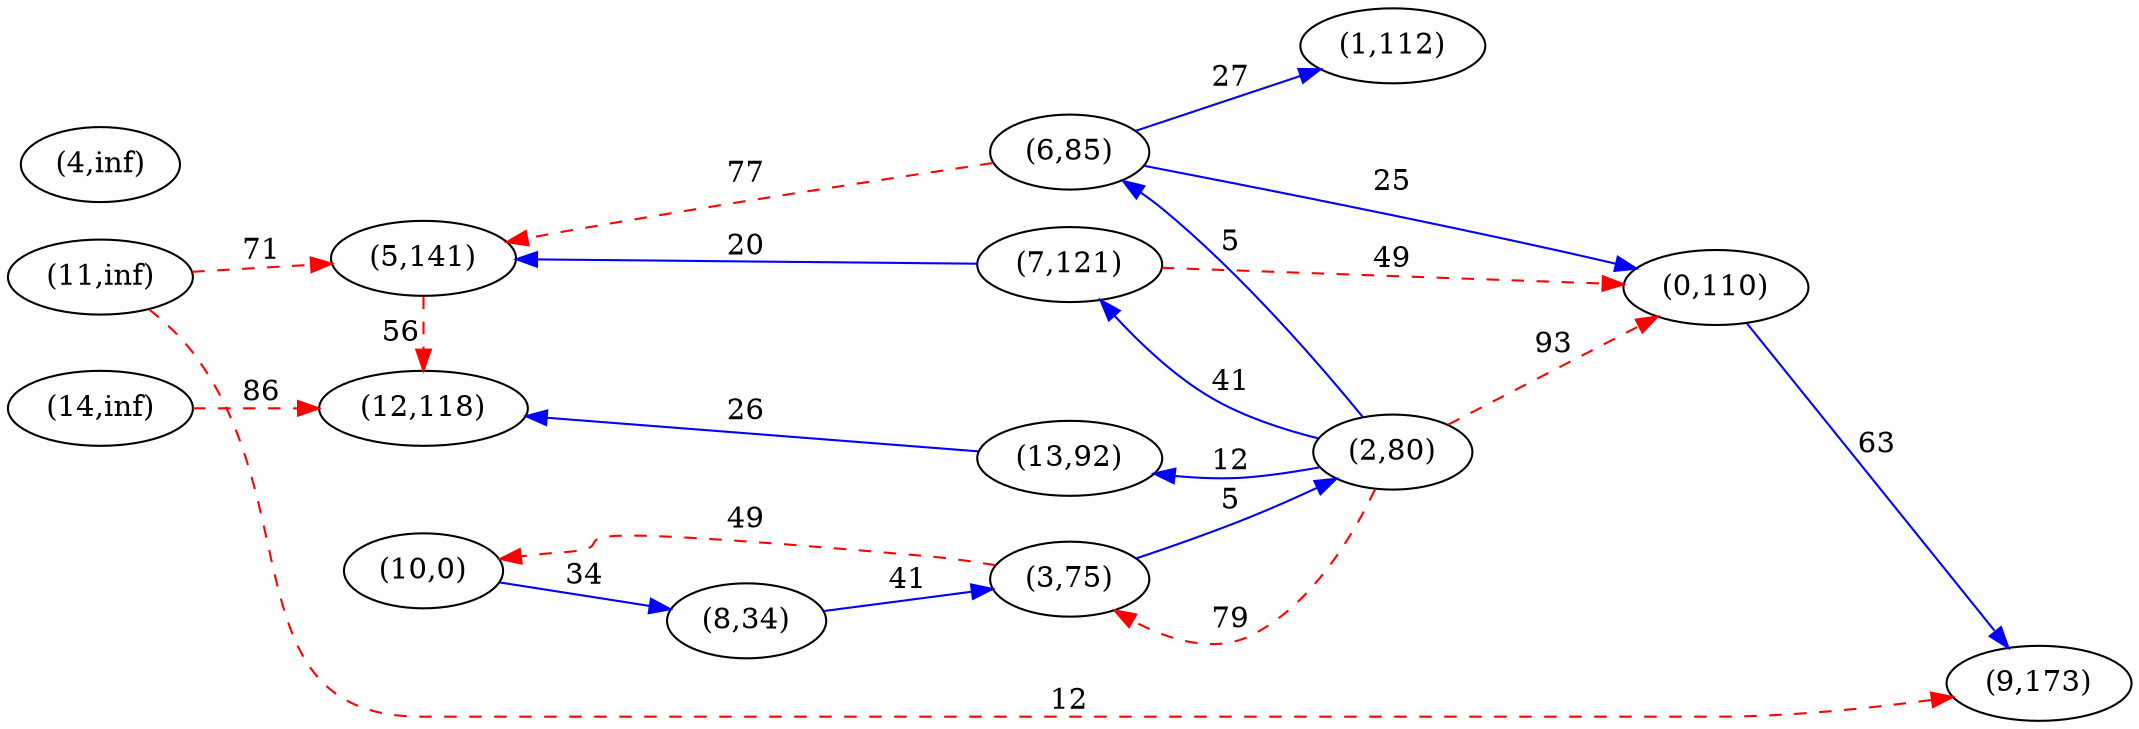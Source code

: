 digraph G {
ranksep = "equally";
rankdir = LR;
{rank = same; "(0,110)"; };
{rank = same; "(9,173)"; };
{rank = same; "(1,112)"; };
{rank = same; "(2,80)"; };
{rank = same; "(3,75)"; "(13,92)"; "(6,85)"; "(7,121)"; };
{rank = same; "(10,0)"; "(12,118)"; "(5,141)"; };
{rank = same; "(8,34)"; };
{rank = same; };
{rank = same; "(4,inf)"; };
{rank = same; "(11,inf)"; };
{rank = same; };
{rank = same; "(14,inf)"; };
{rank = same; };
"(0,110)"->"(9,173)"[label="63" color = "blue"];
"(9,173)"
"(1,112)"
"(2,80)"->"(3,75)"[label="79" color = "red" style = "dashed" ];
"(2,80)"->"(13,92)"[label="12" color = "blue"];
"(2,80)"->"(6,85)"[label="5" color = "blue"];
"(2,80)"->"(7,121)"[label="41" color = "blue"];
"(2,80)"->"(0,110)"[label="93" color = "red" style = "dashed" ];
"(3,75)"->"(10,0)"[label="49" color = "red" style = "dashed" ];
"(3,75)"->"(2,80)"[label="5" color = "blue"];
"(13,92)"->"(12,118)"[label="26" color = "blue"];
"(6,85)"->"(0,110)"[label="25" color = "blue"];
"(6,85)"->"(1,112)"[label="27" color = "blue"];
"(6,85)"->"(5,141)"[label="77" color = "red" style = "dashed" ];
"(7,121)"->"(0,110)"[label="49" color = "red" style = "dashed" ];
"(7,121)"->"(5,141)"[label="20" color = "blue"];
"(10,0)"->"(8,34)"[label="34" color = "blue"];
"(12,118)"
"(5,141)"->"(12,118)"[label="56" color = "red" style = "dashed" ];
"(8,34)"->"(3,75)"[label="41" color = "blue"];
"(4,inf)"
"(11,inf)"->"(9,173)"[label="12" color = "red" style = "dashed" ];
"(11,inf)"->"(5,141)"[label="71" color = "red" style = "dashed" ];
"(14,inf)"->"(12,118)"[label="86" color = "red" style = "dashed" ];
}
